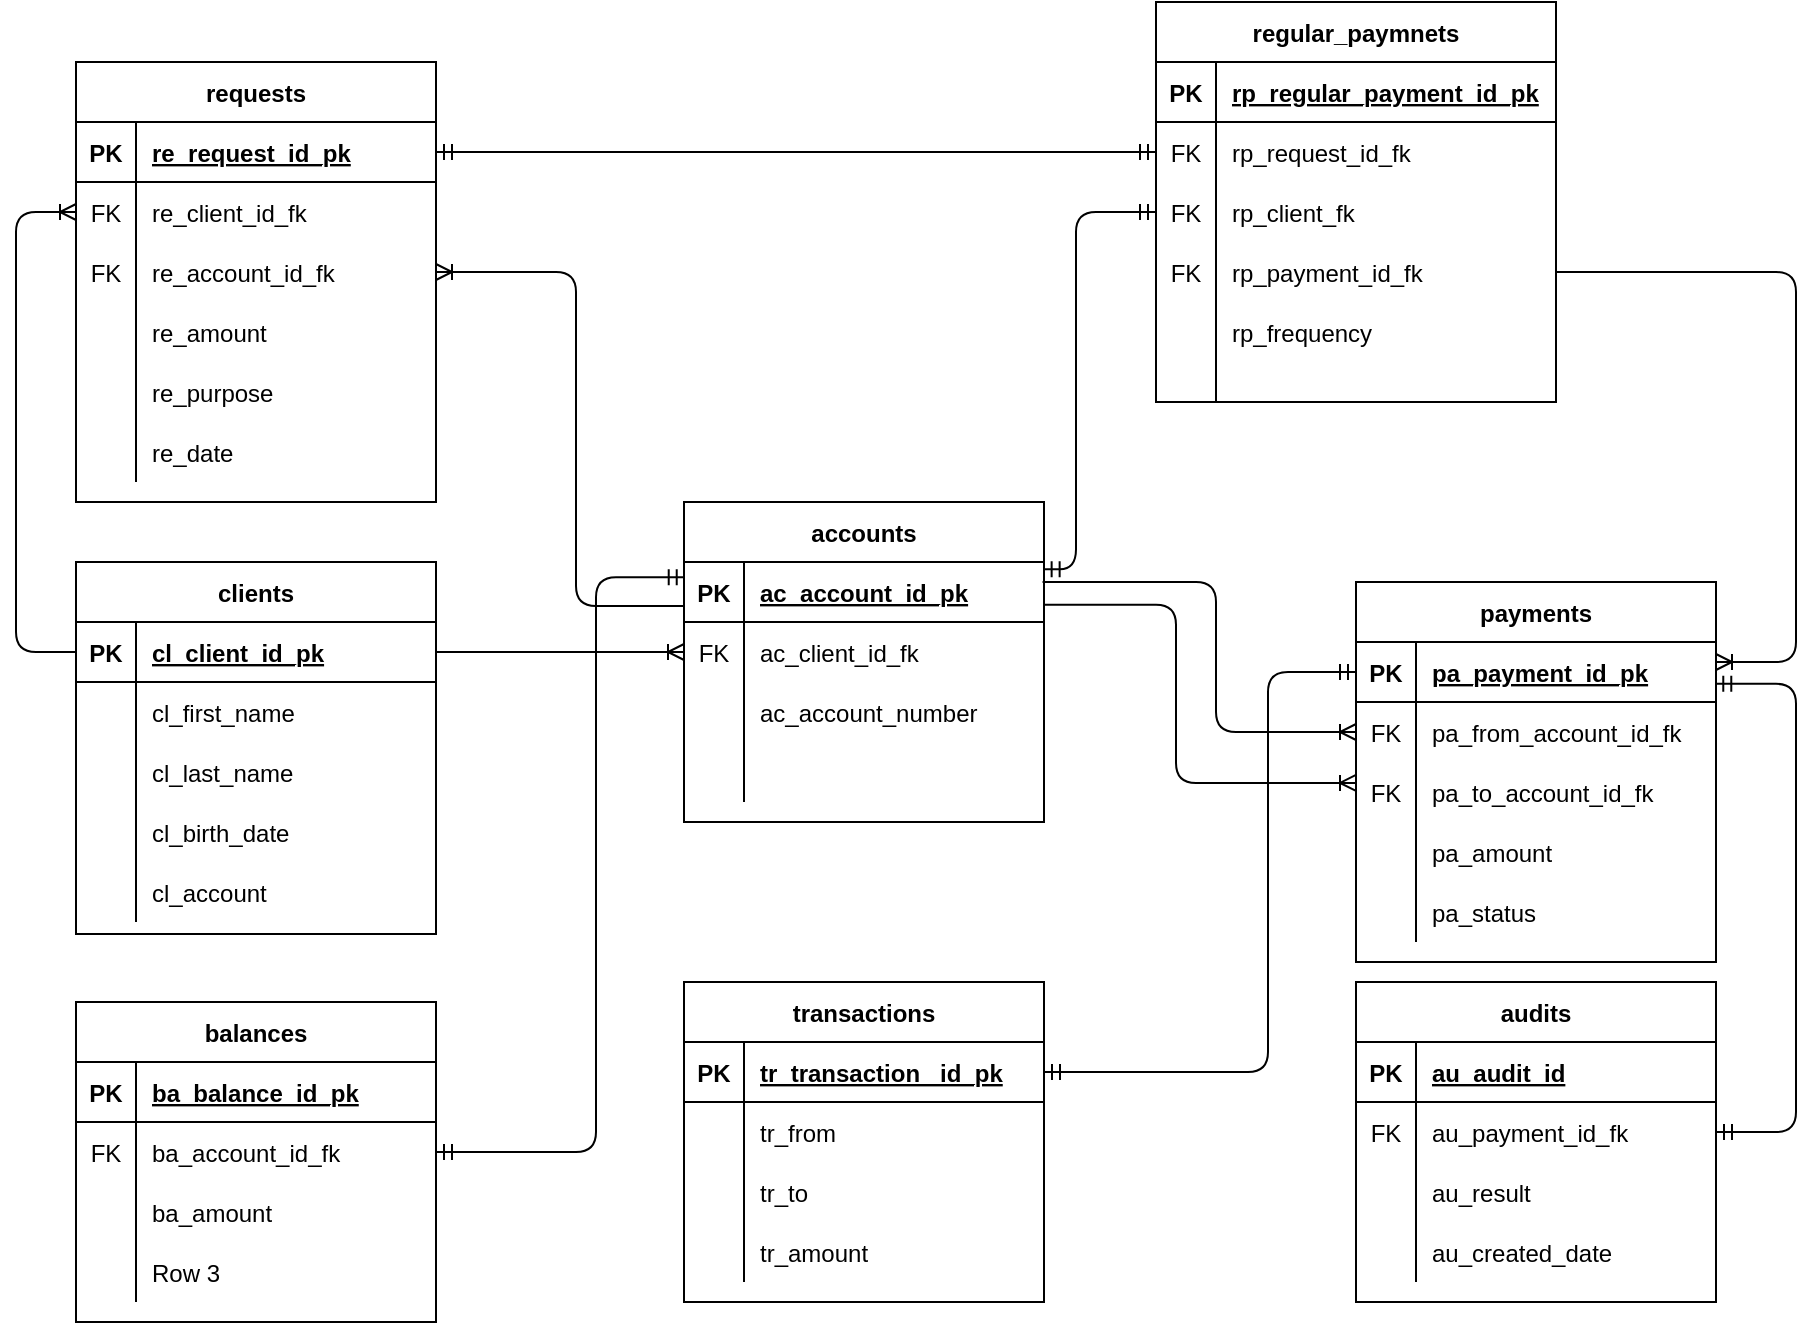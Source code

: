 <mxfile version="13.10.0" type="device"><diagram id="SezWLW8-IdTb645Ajbqb" name="Page-1"><mxGraphModel dx="1021" dy="564" grid="1" gridSize="10" guides="1" tooltips="1" connect="1" arrows="1" fold="1" page="1" pageScale="1" pageWidth="827" pageHeight="1169" math="0" shadow="0"><root><mxCell id="0"/><mxCell id="1" parent="0"/><mxCell id="fiXjcQ_gJfV8do-vVS4E-1" value="requests" style="shape=table;startSize=30;container=1;collapsible=1;childLayout=tableLayout;fixedRows=1;rowLines=0;fontStyle=1;align=center;resizeLast=1;" parent="1" vertex="1"><mxGeometry x="110" y="50" width="180" height="220" as="geometry"/></mxCell><mxCell id="fiXjcQ_gJfV8do-vVS4E-2" value="" style="shape=partialRectangle;collapsible=0;dropTarget=0;pointerEvents=0;fillColor=none;top=0;left=0;bottom=1;right=0;points=[[0,0.5],[1,0.5]];portConstraint=eastwest;" parent="fiXjcQ_gJfV8do-vVS4E-1" vertex="1"><mxGeometry y="30" width="180" height="30" as="geometry"/></mxCell><mxCell id="fiXjcQ_gJfV8do-vVS4E-3" value="PK" style="shape=partialRectangle;connectable=0;fillColor=none;top=0;left=0;bottom=0;right=0;fontStyle=1;overflow=hidden;" parent="fiXjcQ_gJfV8do-vVS4E-2" vertex="1"><mxGeometry width="30" height="30" as="geometry"/></mxCell><mxCell id="fiXjcQ_gJfV8do-vVS4E-4" value="re_request_id_pk" style="shape=partialRectangle;connectable=0;fillColor=none;top=0;left=0;bottom=0;right=0;align=left;spacingLeft=6;fontStyle=5;overflow=hidden;" parent="fiXjcQ_gJfV8do-vVS4E-2" vertex="1"><mxGeometry x="30" width="150" height="30" as="geometry"/></mxCell><mxCell id="fiXjcQ_gJfV8do-vVS4E-5" value="" style="shape=partialRectangle;collapsible=0;dropTarget=0;pointerEvents=0;fillColor=none;top=0;left=0;bottom=0;right=0;points=[[0,0.5],[1,0.5]];portConstraint=eastwest;" parent="fiXjcQ_gJfV8do-vVS4E-1" vertex="1"><mxGeometry y="60" width="180" height="30" as="geometry"/></mxCell><mxCell id="fiXjcQ_gJfV8do-vVS4E-6" value="FK" style="shape=partialRectangle;connectable=0;fillColor=none;top=0;left=0;bottom=0;right=0;editable=1;overflow=hidden;" parent="fiXjcQ_gJfV8do-vVS4E-5" vertex="1"><mxGeometry width="30" height="30" as="geometry"/></mxCell><mxCell id="fiXjcQ_gJfV8do-vVS4E-7" value="re_client_id_fk" style="shape=partialRectangle;connectable=0;fillColor=none;top=0;left=0;bottom=0;right=0;align=left;spacingLeft=6;overflow=hidden;" parent="fiXjcQ_gJfV8do-vVS4E-5" vertex="1"><mxGeometry x="30" width="150" height="30" as="geometry"/></mxCell><mxCell id="fiXjcQ_gJfV8do-vVS4E-8" value="" style="shape=partialRectangle;collapsible=0;dropTarget=0;pointerEvents=0;fillColor=none;top=0;left=0;bottom=0;right=0;points=[[0,0.5],[1,0.5]];portConstraint=eastwest;" parent="fiXjcQ_gJfV8do-vVS4E-1" vertex="1"><mxGeometry y="90" width="180" height="30" as="geometry"/></mxCell><mxCell id="fiXjcQ_gJfV8do-vVS4E-9" value="FK" style="shape=partialRectangle;connectable=0;fillColor=none;top=0;left=0;bottom=0;right=0;editable=1;overflow=hidden;" parent="fiXjcQ_gJfV8do-vVS4E-8" vertex="1"><mxGeometry width="30" height="30" as="geometry"/></mxCell><mxCell id="fiXjcQ_gJfV8do-vVS4E-10" value="re_account_id_fk" style="shape=partialRectangle;connectable=0;fillColor=none;top=0;left=0;bottom=0;right=0;align=left;spacingLeft=6;overflow=hidden;" parent="fiXjcQ_gJfV8do-vVS4E-8" vertex="1"><mxGeometry x="30" width="150" height="30" as="geometry"/></mxCell><mxCell id="fiXjcQ_gJfV8do-vVS4E-11" value="" style="shape=partialRectangle;collapsible=0;dropTarget=0;pointerEvents=0;fillColor=none;top=0;left=0;bottom=0;right=0;points=[[0,0.5],[1,0.5]];portConstraint=eastwest;" parent="fiXjcQ_gJfV8do-vVS4E-1" vertex="1"><mxGeometry y="120" width="180" height="30" as="geometry"/></mxCell><mxCell id="fiXjcQ_gJfV8do-vVS4E-12" value="" style="shape=partialRectangle;connectable=0;fillColor=none;top=0;left=0;bottom=0;right=0;editable=1;overflow=hidden;" parent="fiXjcQ_gJfV8do-vVS4E-11" vertex="1"><mxGeometry width="30" height="30" as="geometry"/></mxCell><mxCell id="fiXjcQ_gJfV8do-vVS4E-13" value="re_amount" style="shape=partialRectangle;connectable=0;fillColor=none;top=0;left=0;bottom=0;right=0;align=left;spacingLeft=6;overflow=hidden;" parent="fiXjcQ_gJfV8do-vVS4E-11" vertex="1"><mxGeometry x="30" width="150" height="30" as="geometry"/></mxCell><mxCell id="fiXjcQ_gJfV8do-vVS4E-105" value="" style="shape=partialRectangle;collapsible=0;dropTarget=0;pointerEvents=0;fillColor=none;top=0;left=0;bottom=0;right=0;points=[[0,0.5],[1,0.5]];portConstraint=eastwest;" parent="fiXjcQ_gJfV8do-vVS4E-1" vertex="1"><mxGeometry y="150" width="180" height="30" as="geometry"/></mxCell><mxCell id="fiXjcQ_gJfV8do-vVS4E-106" value="" style="shape=partialRectangle;connectable=0;fillColor=none;top=0;left=0;bottom=0;right=0;editable=1;overflow=hidden;" parent="fiXjcQ_gJfV8do-vVS4E-105" vertex="1"><mxGeometry width="30" height="30" as="geometry"/></mxCell><mxCell id="fiXjcQ_gJfV8do-vVS4E-107" value="re_purpose" style="shape=partialRectangle;connectable=0;fillColor=none;top=0;left=0;bottom=0;right=0;align=left;spacingLeft=6;overflow=hidden;" parent="fiXjcQ_gJfV8do-vVS4E-105" vertex="1"><mxGeometry x="30" width="150" height="30" as="geometry"/></mxCell><mxCell id="fiXjcQ_gJfV8do-vVS4E-108" value="" style="shape=partialRectangle;collapsible=0;dropTarget=0;pointerEvents=0;fillColor=none;top=0;left=0;bottom=0;right=0;points=[[0,0.5],[1,0.5]];portConstraint=eastwest;" parent="fiXjcQ_gJfV8do-vVS4E-1" vertex="1"><mxGeometry y="180" width="180" height="30" as="geometry"/></mxCell><mxCell id="fiXjcQ_gJfV8do-vVS4E-109" value="" style="shape=partialRectangle;connectable=0;fillColor=none;top=0;left=0;bottom=0;right=0;editable=1;overflow=hidden;" parent="fiXjcQ_gJfV8do-vVS4E-108" vertex="1"><mxGeometry width="30" height="30" as="geometry"/></mxCell><mxCell id="fiXjcQ_gJfV8do-vVS4E-110" value="re_date" style="shape=partialRectangle;connectable=0;fillColor=none;top=0;left=0;bottom=0;right=0;align=left;spacingLeft=6;overflow=hidden;" parent="fiXjcQ_gJfV8do-vVS4E-108" vertex="1"><mxGeometry x="30" width="150" height="30" as="geometry"/></mxCell><mxCell id="fiXjcQ_gJfV8do-vVS4E-14" value="clients" style="shape=table;startSize=30;container=1;collapsible=1;childLayout=tableLayout;fixedRows=1;rowLines=0;fontStyle=1;align=center;resizeLast=1;" parent="1" vertex="1"><mxGeometry x="110" y="300" width="180" height="186" as="geometry"/></mxCell><mxCell id="fiXjcQ_gJfV8do-vVS4E-15" value="" style="shape=partialRectangle;collapsible=0;dropTarget=0;pointerEvents=0;fillColor=none;top=0;left=0;bottom=1;right=0;points=[[0,0.5],[1,0.5]];portConstraint=eastwest;" parent="fiXjcQ_gJfV8do-vVS4E-14" vertex="1"><mxGeometry y="30" width="180" height="30" as="geometry"/></mxCell><mxCell id="fiXjcQ_gJfV8do-vVS4E-16" value="PK" style="shape=partialRectangle;connectable=0;fillColor=none;top=0;left=0;bottom=0;right=0;fontStyle=1;overflow=hidden;" parent="fiXjcQ_gJfV8do-vVS4E-15" vertex="1"><mxGeometry width="30" height="30" as="geometry"/></mxCell><mxCell id="fiXjcQ_gJfV8do-vVS4E-17" value="cl_client_id_pk" style="shape=partialRectangle;connectable=0;fillColor=none;top=0;left=0;bottom=0;right=0;align=left;spacingLeft=6;fontStyle=5;overflow=hidden;" parent="fiXjcQ_gJfV8do-vVS4E-15" vertex="1"><mxGeometry x="30" width="150" height="30" as="geometry"/></mxCell><mxCell id="fiXjcQ_gJfV8do-vVS4E-18" value="" style="shape=partialRectangle;collapsible=0;dropTarget=0;pointerEvents=0;fillColor=none;top=0;left=0;bottom=0;right=0;points=[[0,0.5],[1,0.5]];portConstraint=eastwest;" parent="fiXjcQ_gJfV8do-vVS4E-14" vertex="1"><mxGeometry y="60" width="180" height="30" as="geometry"/></mxCell><mxCell id="fiXjcQ_gJfV8do-vVS4E-19" value="" style="shape=partialRectangle;connectable=0;fillColor=none;top=0;left=0;bottom=0;right=0;editable=1;overflow=hidden;" parent="fiXjcQ_gJfV8do-vVS4E-18" vertex="1"><mxGeometry width="30" height="30" as="geometry"/></mxCell><mxCell id="fiXjcQ_gJfV8do-vVS4E-20" value="cl_first_name" style="shape=partialRectangle;connectable=0;fillColor=none;top=0;left=0;bottom=0;right=0;align=left;spacingLeft=6;overflow=hidden;" parent="fiXjcQ_gJfV8do-vVS4E-18" vertex="1"><mxGeometry x="30" width="150" height="30" as="geometry"/></mxCell><mxCell id="fiXjcQ_gJfV8do-vVS4E-21" value="" style="shape=partialRectangle;collapsible=0;dropTarget=0;pointerEvents=0;fillColor=none;top=0;left=0;bottom=0;right=0;points=[[0,0.5],[1,0.5]];portConstraint=eastwest;" parent="fiXjcQ_gJfV8do-vVS4E-14" vertex="1"><mxGeometry y="90" width="180" height="30" as="geometry"/></mxCell><mxCell id="fiXjcQ_gJfV8do-vVS4E-22" value="" style="shape=partialRectangle;connectable=0;fillColor=none;top=0;left=0;bottom=0;right=0;editable=1;overflow=hidden;" parent="fiXjcQ_gJfV8do-vVS4E-21" vertex="1"><mxGeometry width="30" height="30" as="geometry"/></mxCell><mxCell id="fiXjcQ_gJfV8do-vVS4E-23" value="cl_last_name" style="shape=partialRectangle;connectable=0;fillColor=none;top=0;left=0;bottom=0;right=0;align=left;spacingLeft=6;overflow=hidden;" parent="fiXjcQ_gJfV8do-vVS4E-21" vertex="1"><mxGeometry x="30" width="150" height="30" as="geometry"/></mxCell><mxCell id="fiXjcQ_gJfV8do-vVS4E-160" value="" style="shape=partialRectangle;collapsible=0;dropTarget=0;pointerEvents=0;fillColor=none;top=0;left=0;bottom=0;right=0;points=[[0,0.5],[1,0.5]];portConstraint=eastwest;" parent="fiXjcQ_gJfV8do-vVS4E-14" vertex="1"><mxGeometry y="120" width="180" height="30" as="geometry"/></mxCell><mxCell id="fiXjcQ_gJfV8do-vVS4E-161" value="" style="shape=partialRectangle;connectable=0;fillColor=none;top=0;left=0;bottom=0;right=0;editable=1;overflow=hidden;" parent="fiXjcQ_gJfV8do-vVS4E-160" vertex="1"><mxGeometry width="30" height="30" as="geometry"/></mxCell><mxCell id="fiXjcQ_gJfV8do-vVS4E-162" value="cl_birth_date" style="shape=partialRectangle;connectable=0;fillColor=none;top=0;left=0;bottom=0;right=0;align=left;spacingLeft=6;overflow=hidden;" parent="fiXjcQ_gJfV8do-vVS4E-160" vertex="1"><mxGeometry x="30" width="150" height="30" as="geometry"/></mxCell><mxCell id="fiXjcQ_gJfV8do-vVS4E-24" value="" style="shape=partialRectangle;collapsible=0;dropTarget=0;pointerEvents=0;fillColor=none;top=0;left=0;bottom=0;right=0;points=[[0,0.5],[1,0.5]];portConstraint=eastwest;" parent="fiXjcQ_gJfV8do-vVS4E-14" vertex="1"><mxGeometry y="150" width="180" height="30" as="geometry"/></mxCell><mxCell id="fiXjcQ_gJfV8do-vVS4E-25" value="" style="shape=partialRectangle;connectable=0;fillColor=none;top=0;left=0;bottom=0;right=0;editable=1;overflow=hidden;" parent="fiXjcQ_gJfV8do-vVS4E-24" vertex="1"><mxGeometry width="30" height="30" as="geometry"/></mxCell><mxCell id="fiXjcQ_gJfV8do-vVS4E-26" value="cl_account" style="shape=partialRectangle;connectable=0;fillColor=none;top=0;left=0;bottom=0;right=0;align=left;spacingLeft=6;overflow=hidden;" parent="fiXjcQ_gJfV8do-vVS4E-24" vertex="1"><mxGeometry x="30" width="150" height="30" as="geometry"/></mxCell><mxCell id="fiXjcQ_gJfV8do-vVS4E-27" value="accounts" style="shape=table;startSize=30;container=1;collapsible=1;childLayout=tableLayout;fixedRows=1;rowLines=0;fontStyle=1;align=center;resizeLast=1;" parent="1" vertex="1"><mxGeometry x="414" y="270" width="180" height="160" as="geometry"/></mxCell><mxCell id="fiXjcQ_gJfV8do-vVS4E-28" value="" style="shape=partialRectangle;collapsible=0;dropTarget=0;pointerEvents=0;fillColor=none;top=0;left=0;bottom=1;right=0;points=[[0,0.5],[1,0.5]];portConstraint=eastwest;" parent="fiXjcQ_gJfV8do-vVS4E-27" vertex="1"><mxGeometry y="30" width="180" height="30" as="geometry"/></mxCell><mxCell id="fiXjcQ_gJfV8do-vVS4E-29" value="PK" style="shape=partialRectangle;connectable=0;fillColor=none;top=0;left=0;bottom=0;right=0;fontStyle=1;overflow=hidden;" parent="fiXjcQ_gJfV8do-vVS4E-28" vertex="1"><mxGeometry width="30" height="30" as="geometry"/></mxCell><mxCell id="fiXjcQ_gJfV8do-vVS4E-30" value="ac_account_id_pk" style="shape=partialRectangle;connectable=0;fillColor=none;top=0;left=0;bottom=0;right=0;align=left;spacingLeft=6;fontStyle=5;overflow=hidden;" parent="fiXjcQ_gJfV8do-vVS4E-28" vertex="1"><mxGeometry x="30" width="150" height="30" as="geometry"/></mxCell><mxCell id="fiXjcQ_gJfV8do-vVS4E-31" value="" style="shape=partialRectangle;collapsible=0;dropTarget=0;pointerEvents=0;fillColor=none;top=0;left=0;bottom=0;right=0;points=[[0,0.5],[1,0.5]];portConstraint=eastwest;" parent="fiXjcQ_gJfV8do-vVS4E-27" vertex="1"><mxGeometry y="60" width="180" height="30" as="geometry"/></mxCell><mxCell id="fiXjcQ_gJfV8do-vVS4E-32" value="FK" style="shape=partialRectangle;connectable=0;fillColor=none;top=0;left=0;bottom=0;right=0;editable=1;overflow=hidden;" parent="fiXjcQ_gJfV8do-vVS4E-31" vertex="1"><mxGeometry width="30" height="30" as="geometry"/></mxCell><mxCell id="fiXjcQ_gJfV8do-vVS4E-33" value="ac_client_id_fk" style="shape=partialRectangle;connectable=0;fillColor=none;top=0;left=0;bottom=0;right=0;align=left;spacingLeft=6;overflow=hidden;" parent="fiXjcQ_gJfV8do-vVS4E-31" vertex="1"><mxGeometry x="30" width="150" height="30" as="geometry"/></mxCell><mxCell id="fiXjcQ_gJfV8do-vVS4E-34" value="" style="shape=partialRectangle;collapsible=0;dropTarget=0;pointerEvents=0;fillColor=none;top=0;left=0;bottom=0;right=0;points=[[0,0.5],[1,0.5]];portConstraint=eastwest;" parent="fiXjcQ_gJfV8do-vVS4E-27" vertex="1"><mxGeometry y="90" width="180" height="30" as="geometry"/></mxCell><mxCell id="fiXjcQ_gJfV8do-vVS4E-35" value="" style="shape=partialRectangle;connectable=0;fillColor=none;top=0;left=0;bottom=0;right=0;editable=1;overflow=hidden;" parent="fiXjcQ_gJfV8do-vVS4E-34" vertex="1"><mxGeometry width="30" height="30" as="geometry"/></mxCell><mxCell id="fiXjcQ_gJfV8do-vVS4E-36" value="ac_account_number" style="shape=partialRectangle;connectable=0;fillColor=none;top=0;left=0;bottom=0;right=0;align=left;spacingLeft=6;overflow=hidden;" parent="fiXjcQ_gJfV8do-vVS4E-34" vertex="1"><mxGeometry x="30" width="150" height="30" as="geometry"/></mxCell><mxCell id="fiXjcQ_gJfV8do-vVS4E-37" value="" style="shape=partialRectangle;collapsible=0;dropTarget=0;pointerEvents=0;fillColor=none;top=0;left=0;bottom=0;right=0;points=[[0,0.5],[1,0.5]];portConstraint=eastwest;" parent="fiXjcQ_gJfV8do-vVS4E-27" vertex="1"><mxGeometry y="120" width="180" height="30" as="geometry"/></mxCell><mxCell id="fiXjcQ_gJfV8do-vVS4E-38" value="" style="shape=partialRectangle;connectable=0;fillColor=none;top=0;left=0;bottom=0;right=0;editable=1;overflow=hidden;" parent="fiXjcQ_gJfV8do-vVS4E-37" vertex="1"><mxGeometry width="30" height="30" as="geometry"/></mxCell><mxCell id="fiXjcQ_gJfV8do-vVS4E-39" value="" style="shape=partialRectangle;connectable=0;fillColor=none;top=0;left=0;bottom=0;right=0;align=left;spacingLeft=6;overflow=hidden;" parent="fiXjcQ_gJfV8do-vVS4E-37" vertex="1"><mxGeometry x="30" width="150" height="30" as="geometry"/></mxCell><mxCell id="fiXjcQ_gJfV8do-vVS4E-40" value="regular_paymnets" style="shape=table;startSize=30;container=1;collapsible=1;childLayout=tableLayout;fixedRows=1;rowLines=0;fontStyle=1;align=center;resizeLast=1;" parent="1" vertex="1"><mxGeometry x="650" y="20" width="200" height="200" as="geometry"/></mxCell><mxCell id="fiXjcQ_gJfV8do-vVS4E-41" value="" style="shape=partialRectangle;collapsible=0;dropTarget=0;pointerEvents=0;fillColor=none;top=0;left=0;bottom=1;right=0;points=[[0,0.5],[1,0.5]];portConstraint=eastwest;" parent="fiXjcQ_gJfV8do-vVS4E-40" vertex="1"><mxGeometry y="30" width="200" height="30" as="geometry"/></mxCell><mxCell id="fiXjcQ_gJfV8do-vVS4E-42" value="PK" style="shape=partialRectangle;connectable=0;fillColor=none;top=0;left=0;bottom=0;right=0;fontStyle=1;overflow=hidden;" parent="fiXjcQ_gJfV8do-vVS4E-41" vertex="1"><mxGeometry width="30" height="30" as="geometry"/></mxCell><mxCell id="fiXjcQ_gJfV8do-vVS4E-43" value="rp_regular_payment_id_pk" style="shape=partialRectangle;connectable=0;fillColor=none;top=0;left=0;bottom=0;right=0;align=left;spacingLeft=6;fontStyle=5;overflow=hidden;" parent="fiXjcQ_gJfV8do-vVS4E-41" vertex="1"><mxGeometry x="30" width="170" height="30" as="geometry"/></mxCell><mxCell id="fiXjcQ_gJfV8do-vVS4E-44" value="" style="shape=partialRectangle;collapsible=0;dropTarget=0;pointerEvents=0;fillColor=none;top=0;left=0;bottom=0;right=0;points=[[0,0.5],[1,0.5]];portConstraint=eastwest;" parent="fiXjcQ_gJfV8do-vVS4E-40" vertex="1"><mxGeometry y="60" width="200" height="30" as="geometry"/></mxCell><mxCell id="fiXjcQ_gJfV8do-vVS4E-45" value="FK" style="shape=partialRectangle;connectable=0;fillColor=none;top=0;left=0;bottom=0;right=0;editable=1;overflow=hidden;" parent="fiXjcQ_gJfV8do-vVS4E-44" vertex="1"><mxGeometry width="30" height="30" as="geometry"/></mxCell><mxCell id="fiXjcQ_gJfV8do-vVS4E-46" value="rp_request_id_fk" style="shape=partialRectangle;connectable=0;fillColor=none;top=0;left=0;bottom=0;right=0;align=left;spacingLeft=6;overflow=hidden;" parent="fiXjcQ_gJfV8do-vVS4E-44" vertex="1"><mxGeometry x="30" width="170" height="30" as="geometry"/></mxCell><mxCell id="fiXjcQ_gJfV8do-vVS4E-47" value="" style="shape=partialRectangle;collapsible=0;dropTarget=0;pointerEvents=0;fillColor=none;top=0;left=0;bottom=0;right=0;points=[[0,0.5],[1,0.5]];portConstraint=eastwest;" parent="fiXjcQ_gJfV8do-vVS4E-40" vertex="1"><mxGeometry y="90" width="200" height="30" as="geometry"/></mxCell><mxCell id="fiXjcQ_gJfV8do-vVS4E-48" value="FK" style="shape=partialRectangle;connectable=0;fillColor=none;top=0;left=0;bottom=0;right=0;editable=1;overflow=hidden;" parent="fiXjcQ_gJfV8do-vVS4E-47" vertex="1"><mxGeometry width="30" height="30" as="geometry"/></mxCell><mxCell id="fiXjcQ_gJfV8do-vVS4E-49" value="rp_client_fk" style="shape=partialRectangle;connectable=0;fillColor=none;top=0;left=0;bottom=0;right=0;align=left;spacingLeft=6;overflow=hidden;" parent="fiXjcQ_gJfV8do-vVS4E-47" vertex="1"><mxGeometry x="30" width="170" height="30" as="geometry"/></mxCell><mxCell id="fiXjcQ_gJfV8do-vVS4E-130" value="" style="shape=partialRectangle;collapsible=0;dropTarget=0;pointerEvents=0;fillColor=none;top=0;left=0;bottom=0;right=0;points=[[0,0.5],[1,0.5]];portConstraint=eastwest;" parent="fiXjcQ_gJfV8do-vVS4E-40" vertex="1"><mxGeometry y="120" width="200" height="30" as="geometry"/></mxCell><mxCell id="fiXjcQ_gJfV8do-vVS4E-131" value="FK" style="shape=partialRectangle;connectable=0;fillColor=none;top=0;left=0;bottom=0;right=0;editable=1;overflow=hidden;" parent="fiXjcQ_gJfV8do-vVS4E-130" vertex="1"><mxGeometry width="30" height="30" as="geometry"/></mxCell><mxCell id="fiXjcQ_gJfV8do-vVS4E-132" value="rp_payment_id_fk" style="shape=partialRectangle;connectable=0;fillColor=none;top=0;left=0;bottom=0;right=0;align=left;spacingLeft=6;overflow=hidden;" parent="fiXjcQ_gJfV8do-vVS4E-130" vertex="1"><mxGeometry x="30" width="170" height="30" as="geometry"/></mxCell><mxCell id="fiXjcQ_gJfV8do-vVS4E-127" value="" style="shape=partialRectangle;collapsible=0;dropTarget=0;pointerEvents=0;fillColor=none;top=0;left=0;bottom=0;right=0;points=[[0,0.5],[1,0.5]];portConstraint=eastwest;" parent="fiXjcQ_gJfV8do-vVS4E-40" vertex="1"><mxGeometry y="150" width="200" height="30" as="geometry"/></mxCell><mxCell id="fiXjcQ_gJfV8do-vVS4E-128" value="" style="shape=partialRectangle;connectable=0;fillColor=none;top=0;left=0;bottom=0;right=0;editable=1;overflow=hidden;" parent="fiXjcQ_gJfV8do-vVS4E-127" vertex="1"><mxGeometry width="30" height="30" as="geometry"/></mxCell><mxCell id="fiXjcQ_gJfV8do-vVS4E-129" value="rp_frequency" style="shape=partialRectangle;connectable=0;fillColor=none;top=0;left=0;bottom=0;right=0;align=left;spacingLeft=6;overflow=hidden;" parent="fiXjcQ_gJfV8do-vVS4E-127" vertex="1"><mxGeometry x="30" width="170" height="30" as="geometry"/></mxCell><mxCell id="fiXjcQ_gJfV8do-vVS4E-50" value="" style="shape=partialRectangle;collapsible=0;dropTarget=0;pointerEvents=0;fillColor=none;top=0;left=0;bottom=0;right=0;points=[[0,0.5],[1,0.5]];portConstraint=eastwest;" parent="fiXjcQ_gJfV8do-vVS4E-40" vertex="1"><mxGeometry y="180" width="200" height="20" as="geometry"/></mxCell><mxCell id="fiXjcQ_gJfV8do-vVS4E-51" value="" style="shape=partialRectangle;connectable=0;fillColor=none;top=0;left=0;bottom=0;right=0;editable=1;overflow=hidden;" parent="fiXjcQ_gJfV8do-vVS4E-50" vertex="1"><mxGeometry width="30" height="20" as="geometry"/></mxCell><mxCell id="fiXjcQ_gJfV8do-vVS4E-52" value="" style="shape=partialRectangle;connectable=0;fillColor=none;top=0;left=0;bottom=0;right=0;align=left;spacingLeft=6;overflow=hidden;" parent="fiXjcQ_gJfV8do-vVS4E-50" vertex="1"><mxGeometry x="30" width="170" height="20" as="geometry"/></mxCell><mxCell id="fiXjcQ_gJfV8do-vVS4E-53" value="payments" style="shape=table;startSize=30;container=1;collapsible=1;childLayout=tableLayout;fixedRows=1;rowLines=0;fontStyle=1;align=center;resizeLast=1;" parent="1" vertex="1"><mxGeometry x="750" y="310" width="180" height="190" as="geometry"/></mxCell><mxCell id="fiXjcQ_gJfV8do-vVS4E-54" value="" style="shape=partialRectangle;collapsible=0;dropTarget=0;pointerEvents=0;fillColor=none;top=0;left=0;bottom=1;right=0;points=[[0,0.5],[1,0.5]];portConstraint=eastwest;" parent="fiXjcQ_gJfV8do-vVS4E-53" vertex="1"><mxGeometry y="30" width="180" height="30" as="geometry"/></mxCell><mxCell id="fiXjcQ_gJfV8do-vVS4E-55" value="PK" style="shape=partialRectangle;connectable=0;fillColor=none;top=0;left=0;bottom=0;right=0;fontStyle=1;overflow=hidden;" parent="fiXjcQ_gJfV8do-vVS4E-54" vertex="1"><mxGeometry width="30" height="30" as="geometry"/></mxCell><mxCell id="fiXjcQ_gJfV8do-vVS4E-56" value="pa_payment_id_pk" style="shape=partialRectangle;connectable=0;fillColor=none;top=0;left=0;bottom=0;right=0;align=left;spacingLeft=6;fontStyle=5;overflow=hidden;" parent="fiXjcQ_gJfV8do-vVS4E-54" vertex="1"><mxGeometry x="30" width="150" height="30" as="geometry"/></mxCell><mxCell id="fiXjcQ_gJfV8do-vVS4E-57" value="" style="shape=partialRectangle;collapsible=0;dropTarget=0;pointerEvents=0;fillColor=none;top=0;left=0;bottom=0;right=0;points=[[0,0.5],[1,0.5]];portConstraint=eastwest;" parent="fiXjcQ_gJfV8do-vVS4E-53" vertex="1"><mxGeometry y="60" width="180" height="30" as="geometry"/></mxCell><mxCell id="fiXjcQ_gJfV8do-vVS4E-58" value="FK" style="shape=partialRectangle;connectable=0;fillColor=none;top=0;left=0;bottom=0;right=0;editable=1;overflow=hidden;" parent="fiXjcQ_gJfV8do-vVS4E-57" vertex="1"><mxGeometry width="30" height="30" as="geometry"/></mxCell><mxCell id="fiXjcQ_gJfV8do-vVS4E-59" value="pa_from_account_id_fk" style="shape=partialRectangle;connectable=0;fillColor=none;top=0;left=0;bottom=0;right=0;align=left;spacingLeft=6;overflow=hidden;" parent="fiXjcQ_gJfV8do-vVS4E-57" vertex="1"><mxGeometry x="30" width="150" height="30" as="geometry"/></mxCell><mxCell id="fiXjcQ_gJfV8do-vVS4E-60" value="" style="shape=partialRectangle;collapsible=0;dropTarget=0;pointerEvents=0;fillColor=none;top=0;left=0;bottom=0;right=0;points=[[0,0.5],[1,0.5]];portConstraint=eastwest;" parent="fiXjcQ_gJfV8do-vVS4E-53" vertex="1"><mxGeometry y="90" width="180" height="30" as="geometry"/></mxCell><mxCell id="fiXjcQ_gJfV8do-vVS4E-61" value="FK" style="shape=partialRectangle;connectable=0;fillColor=none;top=0;left=0;bottom=0;right=0;editable=1;overflow=hidden;" parent="fiXjcQ_gJfV8do-vVS4E-60" vertex="1"><mxGeometry width="30" height="30" as="geometry"/></mxCell><mxCell id="fiXjcQ_gJfV8do-vVS4E-62" value="pa_to_account_id_fk" style="shape=partialRectangle;connectable=0;fillColor=none;top=0;left=0;bottom=0;right=0;align=left;spacingLeft=6;overflow=hidden;" parent="fiXjcQ_gJfV8do-vVS4E-60" vertex="1"><mxGeometry x="30" width="150" height="30" as="geometry"/></mxCell><mxCell id="fiXjcQ_gJfV8do-vVS4E-63" value="" style="shape=partialRectangle;collapsible=0;dropTarget=0;pointerEvents=0;fillColor=none;top=0;left=0;bottom=0;right=0;points=[[0,0.5],[1,0.5]];portConstraint=eastwest;" parent="fiXjcQ_gJfV8do-vVS4E-53" vertex="1"><mxGeometry y="120" width="180" height="30" as="geometry"/></mxCell><mxCell id="fiXjcQ_gJfV8do-vVS4E-64" value="" style="shape=partialRectangle;connectable=0;fillColor=none;top=0;left=0;bottom=0;right=0;editable=1;overflow=hidden;" parent="fiXjcQ_gJfV8do-vVS4E-63" vertex="1"><mxGeometry width="30" height="30" as="geometry"/></mxCell><mxCell id="fiXjcQ_gJfV8do-vVS4E-65" value="pa_amount" style="shape=partialRectangle;connectable=0;fillColor=none;top=0;left=0;bottom=0;right=0;align=left;spacingLeft=6;overflow=hidden;" parent="fiXjcQ_gJfV8do-vVS4E-63" vertex="1"><mxGeometry x="30" width="150" height="30" as="geometry"/></mxCell><mxCell id="fiXjcQ_gJfV8do-vVS4E-122" value="" style="shape=partialRectangle;collapsible=0;dropTarget=0;pointerEvents=0;fillColor=none;top=0;left=0;bottom=0;right=0;points=[[0,0.5],[1,0.5]];portConstraint=eastwest;" parent="fiXjcQ_gJfV8do-vVS4E-53" vertex="1"><mxGeometry y="150" width="180" height="30" as="geometry"/></mxCell><mxCell id="fiXjcQ_gJfV8do-vVS4E-123" value="" style="shape=partialRectangle;connectable=0;fillColor=none;top=0;left=0;bottom=0;right=0;editable=1;overflow=hidden;" parent="fiXjcQ_gJfV8do-vVS4E-122" vertex="1"><mxGeometry width="30" height="30" as="geometry"/></mxCell><mxCell id="fiXjcQ_gJfV8do-vVS4E-124" value="pa_status" style="shape=partialRectangle;connectable=0;fillColor=none;top=0;left=0;bottom=0;right=0;align=left;spacingLeft=6;overflow=hidden;" parent="fiXjcQ_gJfV8do-vVS4E-122" vertex="1"><mxGeometry x="30" width="150" height="30" as="geometry"/></mxCell><mxCell id="fiXjcQ_gJfV8do-vVS4E-66" value="audits" style="shape=table;startSize=30;container=1;collapsible=1;childLayout=tableLayout;fixedRows=1;rowLines=0;fontStyle=1;align=center;resizeLast=1;" parent="1" vertex="1"><mxGeometry x="750" y="510" width="180" height="160" as="geometry"/></mxCell><mxCell id="fiXjcQ_gJfV8do-vVS4E-67" value="" style="shape=partialRectangle;collapsible=0;dropTarget=0;pointerEvents=0;fillColor=none;top=0;left=0;bottom=1;right=0;points=[[0,0.5],[1,0.5]];portConstraint=eastwest;" parent="fiXjcQ_gJfV8do-vVS4E-66" vertex="1"><mxGeometry y="30" width="180" height="30" as="geometry"/></mxCell><mxCell id="fiXjcQ_gJfV8do-vVS4E-68" value="PK" style="shape=partialRectangle;connectable=0;fillColor=none;top=0;left=0;bottom=0;right=0;fontStyle=1;overflow=hidden;" parent="fiXjcQ_gJfV8do-vVS4E-67" vertex="1"><mxGeometry width="30" height="30" as="geometry"/></mxCell><mxCell id="fiXjcQ_gJfV8do-vVS4E-69" value="au_audit_id" style="shape=partialRectangle;connectable=0;fillColor=none;top=0;left=0;bottom=0;right=0;align=left;spacingLeft=6;fontStyle=5;overflow=hidden;" parent="fiXjcQ_gJfV8do-vVS4E-67" vertex="1"><mxGeometry x="30" width="150" height="30" as="geometry"/></mxCell><mxCell id="fiXjcQ_gJfV8do-vVS4E-70" value="" style="shape=partialRectangle;collapsible=0;dropTarget=0;pointerEvents=0;fillColor=none;top=0;left=0;bottom=0;right=0;points=[[0,0.5],[1,0.5]];portConstraint=eastwest;" parent="fiXjcQ_gJfV8do-vVS4E-66" vertex="1"><mxGeometry y="60" width="180" height="30" as="geometry"/></mxCell><mxCell id="fiXjcQ_gJfV8do-vVS4E-71" value="FK" style="shape=partialRectangle;connectable=0;fillColor=none;top=0;left=0;bottom=0;right=0;editable=1;overflow=hidden;" parent="fiXjcQ_gJfV8do-vVS4E-70" vertex="1"><mxGeometry width="30" height="30" as="geometry"/></mxCell><mxCell id="fiXjcQ_gJfV8do-vVS4E-72" value="au_payment_id_fk" style="shape=partialRectangle;connectable=0;fillColor=none;top=0;left=0;bottom=0;right=0;align=left;spacingLeft=6;overflow=hidden;" parent="fiXjcQ_gJfV8do-vVS4E-70" vertex="1"><mxGeometry x="30" width="150" height="30" as="geometry"/></mxCell><mxCell id="fiXjcQ_gJfV8do-vVS4E-73" value="" style="shape=partialRectangle;collapsible=0;dropTarget=0;pointerEvents=0;fillColor=none;top=0;left=0;bottom=0;right=0;points=[[0,0.5],[1,0.5]];portConstraint=eastwest;" parent="fiXjcQ_gJfV8do-vVS4E-66" vertex="1"><mxGeometry y="90" width="180" height="30" as="geometry"/></mxCell><mxCell id="fiXjcQ_gJfV8do-vVS4E-74" value="" style="shape=partialRectangle;connectable=0;fillColor=none;top=0;left=0;bottom=0;right=0;editable=1;overflow=hidden;" parent="fiXjcQ_gJfV8do-vVS4E-73" vertex="1"><mxGeometry width="30" height="30" as="geometry"/></mxCell><mxCell id="fiXjcQ_gJfV8do-vVS4E-75" value="au_result" style="shape=partialRectangle;connectable=0;fillColor=none;top=0;left=0;bottom=0;right=0;align=left;spacingLeft=6;overflow=hidden;" parent="fiXjcQ_gJfV8do-vVS4E-73" vertex="1"><mxGeometry x="30" width="150" height="30" as="geometry"/></mxCell><mxCell id="fiXjcQ_gJfV8do-vVS4E-76" value="" style="shape=partialRectangle;collapsible=0;dropTarget=0;pointerEvents=0;fillColor=none;top=0;left=0;bottom=0;right=0;points=[[0,0.5],[1,0.5]];portConstraint=eastwest;" parent="fiXjcQ_gJfV8do-vVS4E-66" vertex="1"><mxGeometry y="120" width="180" height="30" as="geometry"/></mxCell><mxCell id="fiXjcQ_gJfV8do-vVS4E-77" value="" style="shape=partialRectangle;connectable=0;fillColor=none;top=0;left=0;bottom=0;right=0;editable=1;overflow=hidden;" parent="fiXjcQ_gJfV8do-vVS4E-76" vertex="1"><mxGeometry width="30" height="30" as="geometry"/></mxCell><mxCell id="fiXjcQ_gJfV8do-vVS4E-78" value="au_created_date" style="shape=partialRectangle;connectable=0;fillColor=none;top=0;left=0;bottom=0;right=0;align=left;spacingLeft=6;overflow=hidden;" parent="fiXjcQ_gJfV8do-vVS4E-76" vertex="1"><mxGeometry x="30" width="150" height="30" as="geometry"/></mxCell><mxCell id="fiXjcQ_gJfV8do-vVS4E-79" value="transactions" style="shape=table;startSize=30;container=1;collapsible=1;childLayout=tableLayout;fixedRows=1;rowLines=0;fontStyle=1;align=center;resizeLast=1;" parent="1" vertex="1"><mxGeometry x="414" y="510" width="180" height="160" as="geometry"/></mxCell><mxCell id="fiXjcQ_gJfV8do-vVS4E-80" value="" style="shape=partialRectangle;collapsible=0;dropTarget=0;pointerEvents=0;fillColor=none;top=0;left=0;bottom=1;right=0;points=[[0,0.5],[1,0.5]];portConstraint=eastwest;" parent="fiXjcQ_gJfV8do-vVS4E-79" vertex="1"><mxGeometry y="30" width="180" height="30" as="geometry"/></mxCell><mxCell id="fiXjcQ_gJfV8do-vVS4E-81" value="PK" style="shape=partialRectangle;connectable=0;fillColor=none;top=0;left=0;bottom=0;right=0;fontStyle=1;overflow=hidden;" parent="fiXjcQ_gJfV8do-vVS4E-80" vertex="1"><mxGeometry width="30" height="30" as="geometry"/></mxCell><mxCell id="fiXjcQ_gJfV8do-vVS4E-82" value="tr_transaction _id_pk" style="shape=partialRectangle;connectable=0;fillColor=none;top=0;left=0;bottom=0;right=0;align=left;spacingLeft=6;fontStyle=5;overflow=hidden;" parent="fiXjcQ_gJfV8do-vVS4E-80" vertex="1"><mxGeometry x="30" width="150" height="30" as="geometry"/></mxCell><mxCell id="fiXjcQ_gJfV8do-vVS4E-83" value="" style="shape=partialRectangle;collapsible=0;dropTarget=0;pointerEvents=0;fillColor=none;top=0;left=0;bottom=0;right=0;points=[[0,0.5],[1,0.5]];portConstraint=eastwest;" parent="fiXjcQ_gJfV8do-vVS4E-79" vertex="1"><mxGeometry y="60" width="180" height="30" as="geometry"/></mxCell><mxCell id="fiXjcQ_gJfV8do-vVS4E-84" value="" style="shape=partialRectangle;connectable=0;fillColor=none;top=0;left=0;bottom=0;right=0;editable=1;overflow=hidden;" parent="fiXjcQ_gJfV8do-vVS4E-83" vertex="1"><mxGeometry width="30" height="30" as="geometry"/></mxCell><mxCell id="fiXjcQ_gJfV8do-vVS4E-85" value="tr_from" style="shape=partialRectangle;connectable=0;fillColor=none;top=0;left=0;bottom=0;right=0;align=left;spacingLeft=6;overflow=hidden;" parent="fiXjcQ_gJfV8do-vVS4E-83" vertex="1"><mxGeometry x="30" width="150" height="30" as="geometry"/></mxCell><mxCell id="fiXjcQ_gJfV8do-vVS4E-86" value="" style="shape=partialRectangle;collapsible=0;dropTarget=0;pointerEvents=0;fillColor=none;top=0;left=0;bottom=0;right=0;points=[[0,0.5],[1,0.5]];portConstraint=eastwest;" parent="fiXjcQ_gJfV8do-vVS4E-79" vertex="1"><mxGeometry y="90" width="180" height="30" as="geometry"/></mxCell><mxCell id="fiXjcQ_gJfV8do-vVS4E-87" value="" style="shape=partialRectangle;connectable=0;fillColor=none;top=0;left=0;bottom=0;right=0;editable=1;overflow=hidden;" parent="fiXjcQ_gJfV8do-vVS4E-86" vertex="1"><mxGeometry width="30" height="30" as="geometry"/></mxCell><mxCell id="fiXjcQ_gJfV8do-vVS4E-88" value="tr_to" style="shape=partialRectangle;connectable=0;fillColor=none;top=0;left=0;bottom=0;right=0;align=left;spacingLeft=6;overflow=hidden;" parent="fiXjcQ_gJfV8do-vVS4E-86" vertex="1"><mxGeometry x="30" width="150" height="30" as="geometry"/></mxCell><mxCell id="fiXjcQ_gJfV8do-vVS4E-89" value="" style="shape=partialRectangle;collapsible=0;dropTarget=0;pointerEvents=0;fillColor=none;top=0;left=0;bottom=0;right=0;points=[[0,0.5],[1,0.5]];portConstraint=eastwest;" parent="fiXjcQ_gJfV8do-vVS4E-79" vertex="1"><mxGeometry y="120" width="180" height="30" as="geometry"/></mxCell><mxCell id="fiXjcQ_gJfV8do-vVS4E-90" value="" style="shape=partialRectangle;connectable=0;fillColor=none;top=0;left=0;bottom=0;right=0;editable=1;overflow=hidden;" parent="fiXjcQ_gJfV8do-vVS4E-89" vertex="1"><mxGeometry width="30" height="30" as="geometry"/></mxCell><mxCell id="fiXjcQ_gJfV8do-vVS4E-91" value="tr_amount" style="shape=partialRectangle;connectable=0;fillColor=none;top=0;left=0;bottom=0;right=0;align=left;spacingLeft=6;overflow=hidden;" parent="fiXjcQ_gJfV8do-vVS4E-89" vertex="1"><mxGeometry x="30" width="150" height="30" as="geometry"/></mxCell><mxCell id="fiXjcQ_gJfV8do-vVS4E-92" value="balances" style="shape=table;startSize=30;container=1;collapsible=1;childLayout=tableLayout;fixedRows=1;rowLines=0;fontStyle=1;align=center;resizeLast=1;" parent="1" vertex="1"><mxGeometry x="110" y="520" width="180" height="160" as="geometry"/></mxCell><mxCell id="fiXjcQ_gJfV8do-vVS4E-93" value="" style="shape=partialRectangle;collapsible=0;dropTarget=0;pointerEvents=0;fillColor=none;top=0;left=0;bottom=1;right=0;points=[[0,0.5],[1,0.5]];portConstraint=eastwest;" parent="fiXjcQ_gJfV8do-vVS4E-92" vertex="1"><mxGeometry y="30" width="180" height="30" as="geometry"/></mxCell><mxCell id="fiXjcQ_gJfV8do-vVS4E-94" value="PK" style="shape=partialRectangle;connectable=0;fillColor=none;top=0;left=0;bottom=0;right=0;fontStyle=1;overflow=hidden;" parent="fiXjcQ_gJfV8do-vVS4E-93" vertex="1"><mxGeometry width="30" height="30" as="geometry"/></mxCell><mxCell id="fiXjcQ_gJfV8do-vVS4E-95" value="ba_balance_id_pk" style="shape=partialRectangle;connectable=0;fillColor=none;top=0;left=0;bottom=0;right=0;align=left;spacingLeft=6;fontStyle=5;overflow=hidden;" parent="fiXjcQ_gJfV8do-vVS4E-93" vertex="1"><mxGeometry x="30" width="150" height="30" as="geometry"/></mxCell><mxCell id="fiXjcQ_gJfV8do-vVS4E-96" value="" style="shape=partialRectangle;collapsible=0;dropTarget=0;pointerEvents=0;fillColor=none;top=0;left=0;bottom=0;right=0;points=[[0,0.5],[1,0.5]];portConstraint=eastwest;" parent="fiXjcQ_gJfV8do-vVS4E-92" vertex="1"><mxGeometry y="60" width="180" height="30" as="geometry"/></mxCell><mxCell id="fiXjcQ_gJfV8do-vVS4E-97" value="FK" style="shape=partialRectangle;connectable=0;fillColor=none;top=0;left=0;bottom=0;right=0;editable=1;overflow=hidden;" parent="fiXjcQ_gJfV8do-vVS4E-96" vertex="1"><mxGeometry width="30" height="30" as="geometry"/></mxCell><mxCell id="fiXjcQ_gJfV8do-vVS4E-98" value="ba_account_id_fk" style="shape=partialRectangle;connectable=0;fillColor=none;top=0;left=0;bottom=0;right=0;align=left;spacingLeft=6;overflow=hidden;" parent="fiXjcQ_gJfV8do-vVS4E-96" vertex="1"><mxGeometry x="30" width="150" height="30" as="geometry"/></mxCell><mxCell id="fiXjcQ_gJfV8do-vVS4E-99" value="" style="shape=partialRectangle;collapsible=0;dropTarget=0;pointerEvents=0;fillColor=none;top=0;left=0;bottom=0;right=0;points=[[0,0.5],[1,0.5]];portConstraint=eastwest;" parent="fiXjcQ_gJfV8do-vVS4E-92" vertex="1"><mxGeometry y="90" width="180" height="30" as="geometry"/></mxCell><mxCell id="fiXjcQ_gJfV8do-vVS4E-100" value="" style="shape=partialRectangle;connectable=0;fillColor=none;top=0;left=0;bottom=0;right=0;editable=1;overflow=hidden;" parent="fiXjcQ_gJfV8do-vVS4E-99" vertex="1"><mxGeometry width="30" height="30" as="geometry"/></mxCell><mxCell id="fiXjcQ_gJfV8do-vVS4E-101" value="ba_amount" style="shape=partialRectangle;connectable=0;fillColor=none;top=0;left=0;bottom=0;right=0;align=left;spacingLeft=6;overflow=hidden;" parent="fiXjcQ_gJfV8do-vVS4E-99" vertex="1"><mxGeometry x="30" width="150" height="30" as="geometry"/></mxCell><mxCell id="fiXjcQ_gJfV8do-vVS4E-102" value="" style="shape=partialRectangle;collapsible=0;dropTarget=0;pointerEvents=0;fillColor=none;top=0;left=0;bottom=0;right=0;points=[[0,0.5],[1,0.5]];portConstraint=eastwest;" parent="fiXjcQ_gJfV8do-vVS4E-92" vertex="1"><mxGeometry y="120" width="180" height="30" as="geometry"/></mxCell><mxCell id="fiXjcQ_gJfV8do-vVS4E-103" value="" style="shape=partialRectangle;connectable=0;fillColor=none;top=0;left=0;bottom=0;right=0;editable=1;overflow=hidden;" parent="fiXjcQ_gJfV8do-vVS4E-102" vertex="1"><mxGeometry width="30" height="30" as="geometry"/></mxCell><mxCell id="fiXjcQ_gJfV8do-vVS4E-104" value="Row 3" style="shape=partialRectangle;connectable=0;fillColor=none;top=0;left=0;bottom=0;right=0;align=left;spacingLeft=6;overflow=hidden;" parent="fiXjcQ_gJfV8do-vVS4E-102" vertex="1"><mxGeometry x="30" width="150" height="30" as="geometry"/></mxCell><mxCell id="fiXjcQ_gJfV8do-vVS4E-112" value="" style="edgeStyle=elbowEdgeStyle;fontSize=12;html=1;endArrow=ERoneToMany;exitX=0;exitY=0.5;exitDx=0;exitDy=0;entryX=0;entryY=0.5;entryDx=0;entryDy=0;" parent="1" source="fiXjcQ_gJfV8do-vVS4E-15" edge="1" target="fiXjcQ_gJfV8do-vVS4E-5"><mxGeometry width="100" height="100" relative="1" as="geometry"><mxPoint y="340" as="sourcePoint"/><mxPoint x="110" y="120" as="targetPoint"/><Array as="points"><mxPoint x="80" y="220"/><mxPoint x="30" y="250"/></Array></mxGeometry></mxCell><mxCell id="fiXjcQ_gJfV8do-vVS4E-117" value="" style="edgeStyle=elbowEdgeStyle;fontSize=12;html=1;endArrow=ERmandOne;startArrow=ERmandOne;exitX=1;exitY=0.5;exitDx=0;exitDy=0;entryX=0.002;entryY=0.253;entryDx=0;entryDy=0;entryPerimeter=0;" parent="1" source="fiXjcQ_gJfV8do-vVS4E-96" target="fiXjcQ_gJfV8do-vVS4E-28" edge="1"><mxGeometry width="100" height="100" relative="1" as="geometry"><mxPoint x="420" y="480" as="sourcePoint"/><mxPoint x="430" y="370" as="targetPoint"/><Array as="points"><mxPoint x="370" y="400"/><mxPoint x="380" y="410"/><mxPoint x="330" y="490"/><mxPoint x="370" y="450"/></Array></mxGeometry></mxCell><mxCell id="fiXjcQ_gJfV8do-vVS4E-119" value="" style="edgeStyle=elbowEdgeStyle;fontSize=12;html=1;endArrow=ERmandOne;startArrow=ERmandOne;exitX=1;exitY=0.5;exitDx=0;exitDy=0;entryX=0;entryY=0.5;entryDx=0;entryDy=0;" parent="1" source="fiXjcQ_gJfV8do-vVS4E-2" target="fiXjcQ_gJfV8do-vVS4E-44" edge="1"><mxGeometry width="100" height="100" relative="1" as="geometry"><mxPoint x="400" y="250" as="sourcePoint"/><mxPoint x="560" y="70" as="targetPoint"/><Array as="points"><mxPoint x="530" y="95"/><mxPoint x="480" y="155"/></Array></mxGeometry></mxCell><mxCell id="fiXjcQ_gJfV8do-vVS4E-120" value="" style="edgeStyle=elbowEdgeStyle;fontSize=12;html=1;endArrow=ERmandOne;startArrow=ERmandOne;exitX=0.999;exitY=0.12;exitDx=0;exitDy=0;entryX=0;entryY=0.5;entryDx=0;entryDy=0;exitPerimeter=0;" parent="1" source="fiXjcQ_gJfV8do-vVS4E-28" target="fiXjcQ_gJfV8do-vVS4E-47" edge="1"><mxGeometry width="100" height="100" relative="1" as="geometry"><mxPoint x="270" y="130" as="sourcePoint"/><mxPoint x="610" y="180" as="targetPoint"/><Array as="points"><mxPoint x="610" y="280"/></Array></mxGeometry></mxCell><mxCell id="fiXjcQ_gJfV8do-vVS4E-125" value="" style="edgeStyle=elbowEdgeStyle;fontSize=12;html=1;endArrow=ERoneToMany;exitX=1;exitY=0.5;exitDx=0;exitDy=0;" parent="1" source="fiXjcQ_gJfV8do-vVS4E-130" edge="1"><mxGeometry width="100" height="100" relative="1" as="geometry"><mxPoint x="400" y="360" as="sourcePoint"/><mxPoint x="930" y="350" as="targetPoint"/><Array as="points"><mxPoint x="970" y="290"/><mxPoint x="1010" y="280"/><mxPoint x="393" y="260"/></Array></mxGeometry></mxCell><mxCell id="fiXjcQ_gJfV8do-vVS4E-126" value="" style="edgeStyle=elbowEdgeStyle;fontSize=12;html=1;endArrow=ERmandOne;startArrow=ERmandOne;exitX=1;exitY=0.5;exitDx=0;exitDy=0;entryX=0.998;entryY=0.697;entryDx=0;entryDy=0;entryPerimeter=0;" parent="1" source="fiXjcQ_gJfV8do-vVS4E-70" target="fiXjcQ_gJfV8do-vVS4E-54" edge="1"><mxGeometry width="100" height="100" relative="1" as="geometry"><mxPoint x="980" y="584.0" as="sourcePoint"/><mxPoint x="1070" y="244" as="targetPoint"/><Array as="points"><mxPoint x="970" y="440"/><mxPoint x="950" y="390"/><mxPoint x="1040" y="409"/></Array></mxGeometry></mxCell><mxCell id="fiXjcQ_gJfV8do-vVS4E-163" value="" style="edgeStyle=elbowEdgeStyle;fontSize=12;html=1;endArrow=ERoneToMany;exitX=1;exitY=0.5;exitDx=0;exitDy=0;entryX=0;entryY=0.5;entryDx=0;entryDy=0;" parent="1" source="fiXjcQ_gJfV8do-vVS4E-15" target="fiXjcQ_gJfV8do-vVS4E-31" edge="1"><mxGeometry width="100" height="100" relative="1" as="geometry"><mxPoint x="380" y="345" as="sourcePoint"/><mxPoint x="380" y="120" as="targetPoint"/><Array as="points"><mxPoint x="300" y="345"/><mxPoint x="310" y="345"/><mxPoint x="340" y="393"/><mxPoint x="310" y="380"/><mxPoint x="300" y="250"/></Array></mxGeometry></mxCell><mxCell id="fiXjcQ_gJfV8do-vVS4E-164" value="" style="edgeStyle=elbowEdgeStyle;fontSize=12;html=1;endArrow=ERmandOne;startArrow=ERmandOne;exitX=1;exitY=0.5;exitDx=0;exitDy=0;entryX=0;entryY=0.5;entryDx=0;entryDy=0;" parent="1" source="fiXjcQ_gJfV8do-vVS4E-80" target="fiXjcQ_gJfV8do-vVS4E-54" edge="1"><mxGeometry width="100" height="100" relative="1" as="geometry"><mxPoint x="680" y="550" as="sourcePoint"/><mxPoint x="736" y="330" as="targetPoint"/><Array as="points"><mxPoint x="706" y="495"/></Array></mxGeometry></mxCell><mxCell id="fiXjcQ_gJfV8do-vVS4E-167" value="" style="edgeStyle=elbowEdgeStyle;fontSize=12;html=1;endArrow=ERoneToMany;exitX=0.996;exitY=0.333;exitDx=0;exitDy=0;entryX=0;entryY=0.5;entryDx=0;entryDy=0;exitPerimeter=0;" parent="1" source="fiXjcQ_gJfV8do-vVS4E-28" target="fiXjcQ_gJfV8do-vVS4E-57" edge="1"><mxGeometry width="100" height="100" relative="1" as="geometry"><mxPoint x="570" y="481.5" as="sourcePoint"/><mxPoint x="694" y="480" as="targetPoint"/><Array as="points"><mxPoint x="680" y="360"/><mxPoint x="590" y="515"/><mxPoint x="580" y="385"/></Array></mxGeometry></mxCell><mxCell id="fiXjcQ_gJfV8do-vVS4E-168" value="" style="edgeStyle=elbowEdgeStyle;fontSize=12;html=1;endArrow=ERoneToMany;exitX=1.002;exitY=0.711;exitDx=0;exitDy=0;entryX=0;entryY=0.5;entryDx=0;entryDy=0;exitPerimeter=0;" parent="1" source="fiXjcQ_gJfV8do-vVS4E-28" edge="1"><mxGeometry width="100" height="100" relative="1" as="geometry"><mxPoint x="594.72" y="375.57" as="sourcePoint"/><mxPoint x="750" y="410.44" as="targetPoint"/><Array as="points"><mxPoint x="660" y="370"/><mxPoint x="590" y="540.44"/><mxPoint x="580" y="410.44"/></Array></mxGeometry></mxCell><mxCell id="KXTQIXp5rCOYrrvWlONr-2" value="" style="edgeStyle=elbowEdgeStyle;fontSize=12;html=1;endArrow=ERoneToMany;exitX=0.001;exitY=0.735;exitDx=0;exitDy=0;entryX=1;entryY=0.5;entryDx=0;entryDy=0;exitPerimeter=0;" edge="1" parent="1" source="fiXjcQ_gJfV8do-vVS4E-28" target="fiXjcQ_gJfV8do-vVS4E-8"><mxGeometry width="100" height="100" relative="1" as="geometry"><mxPoint x="390" y="375" as="sourcePoint"/><mxPoint x="390" y="150" as="targetPoint"/><Array as="points"><mxPoint x="360" y="250"/><mxPoint x="310" y="280"/></Array></mxGeometry></mxCell></root></mxGraphModel></diagram></mxfile>